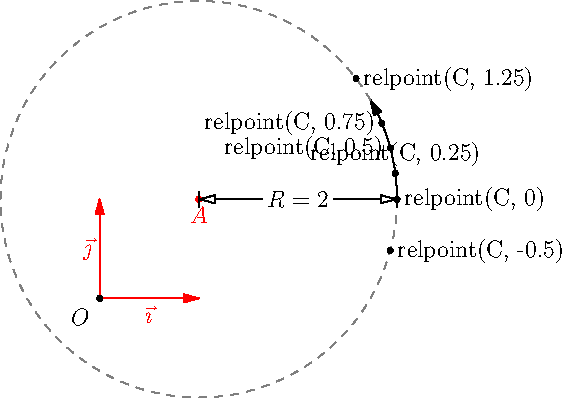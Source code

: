 import geometry;
size(10cm,0);

// currentcoordsys=cartesiansystem((1,2), i=(1,0.5), j=(-0.5,.75));
show(currentcoordsys, xpen=invisible);

point A=(1,1);
dot("$A$", A, S, red);

arc C=arc(circle(A, 2), 0, 30);
draw(C, Arrow);

/*<asyxml><view file="modules/geometry.asy" type="real" signature="degrees(arc)"/></asyxml>*/
write(degrees(C)); // Output is 225

draw(complementary(C), grey+dashed);
distance("$R=2$",A,point(C,0),0);

/*<asyxml><view file="modules/geometry.asy" type="point" signature="relpoint(arc,real)"/></asyxml>*/
dot("relpoint(C, 0)", relpoint(C,0),E);

/*<asyxml><view file="modules/geometry.asy" type="point" signature="point(arc,abscissa)"/></asyxml>*/
dot("relpoint(C, 0.25)", point(C,Relative(0.25)),N);// point(C,Relative(0.25)) is similar to relpoint(C,0.25)
dot("relpoint(C, -0.5)", relpoint(C,-0.5),E);
dot("relpoint(C, 0.5)",  relpoint(C,0.5),W);
dot("relpoint(C, 0.75)", relpoint(C,0.75),W);
dot("relpoint(C, 1.25)", relpoint(C,1.25),E);